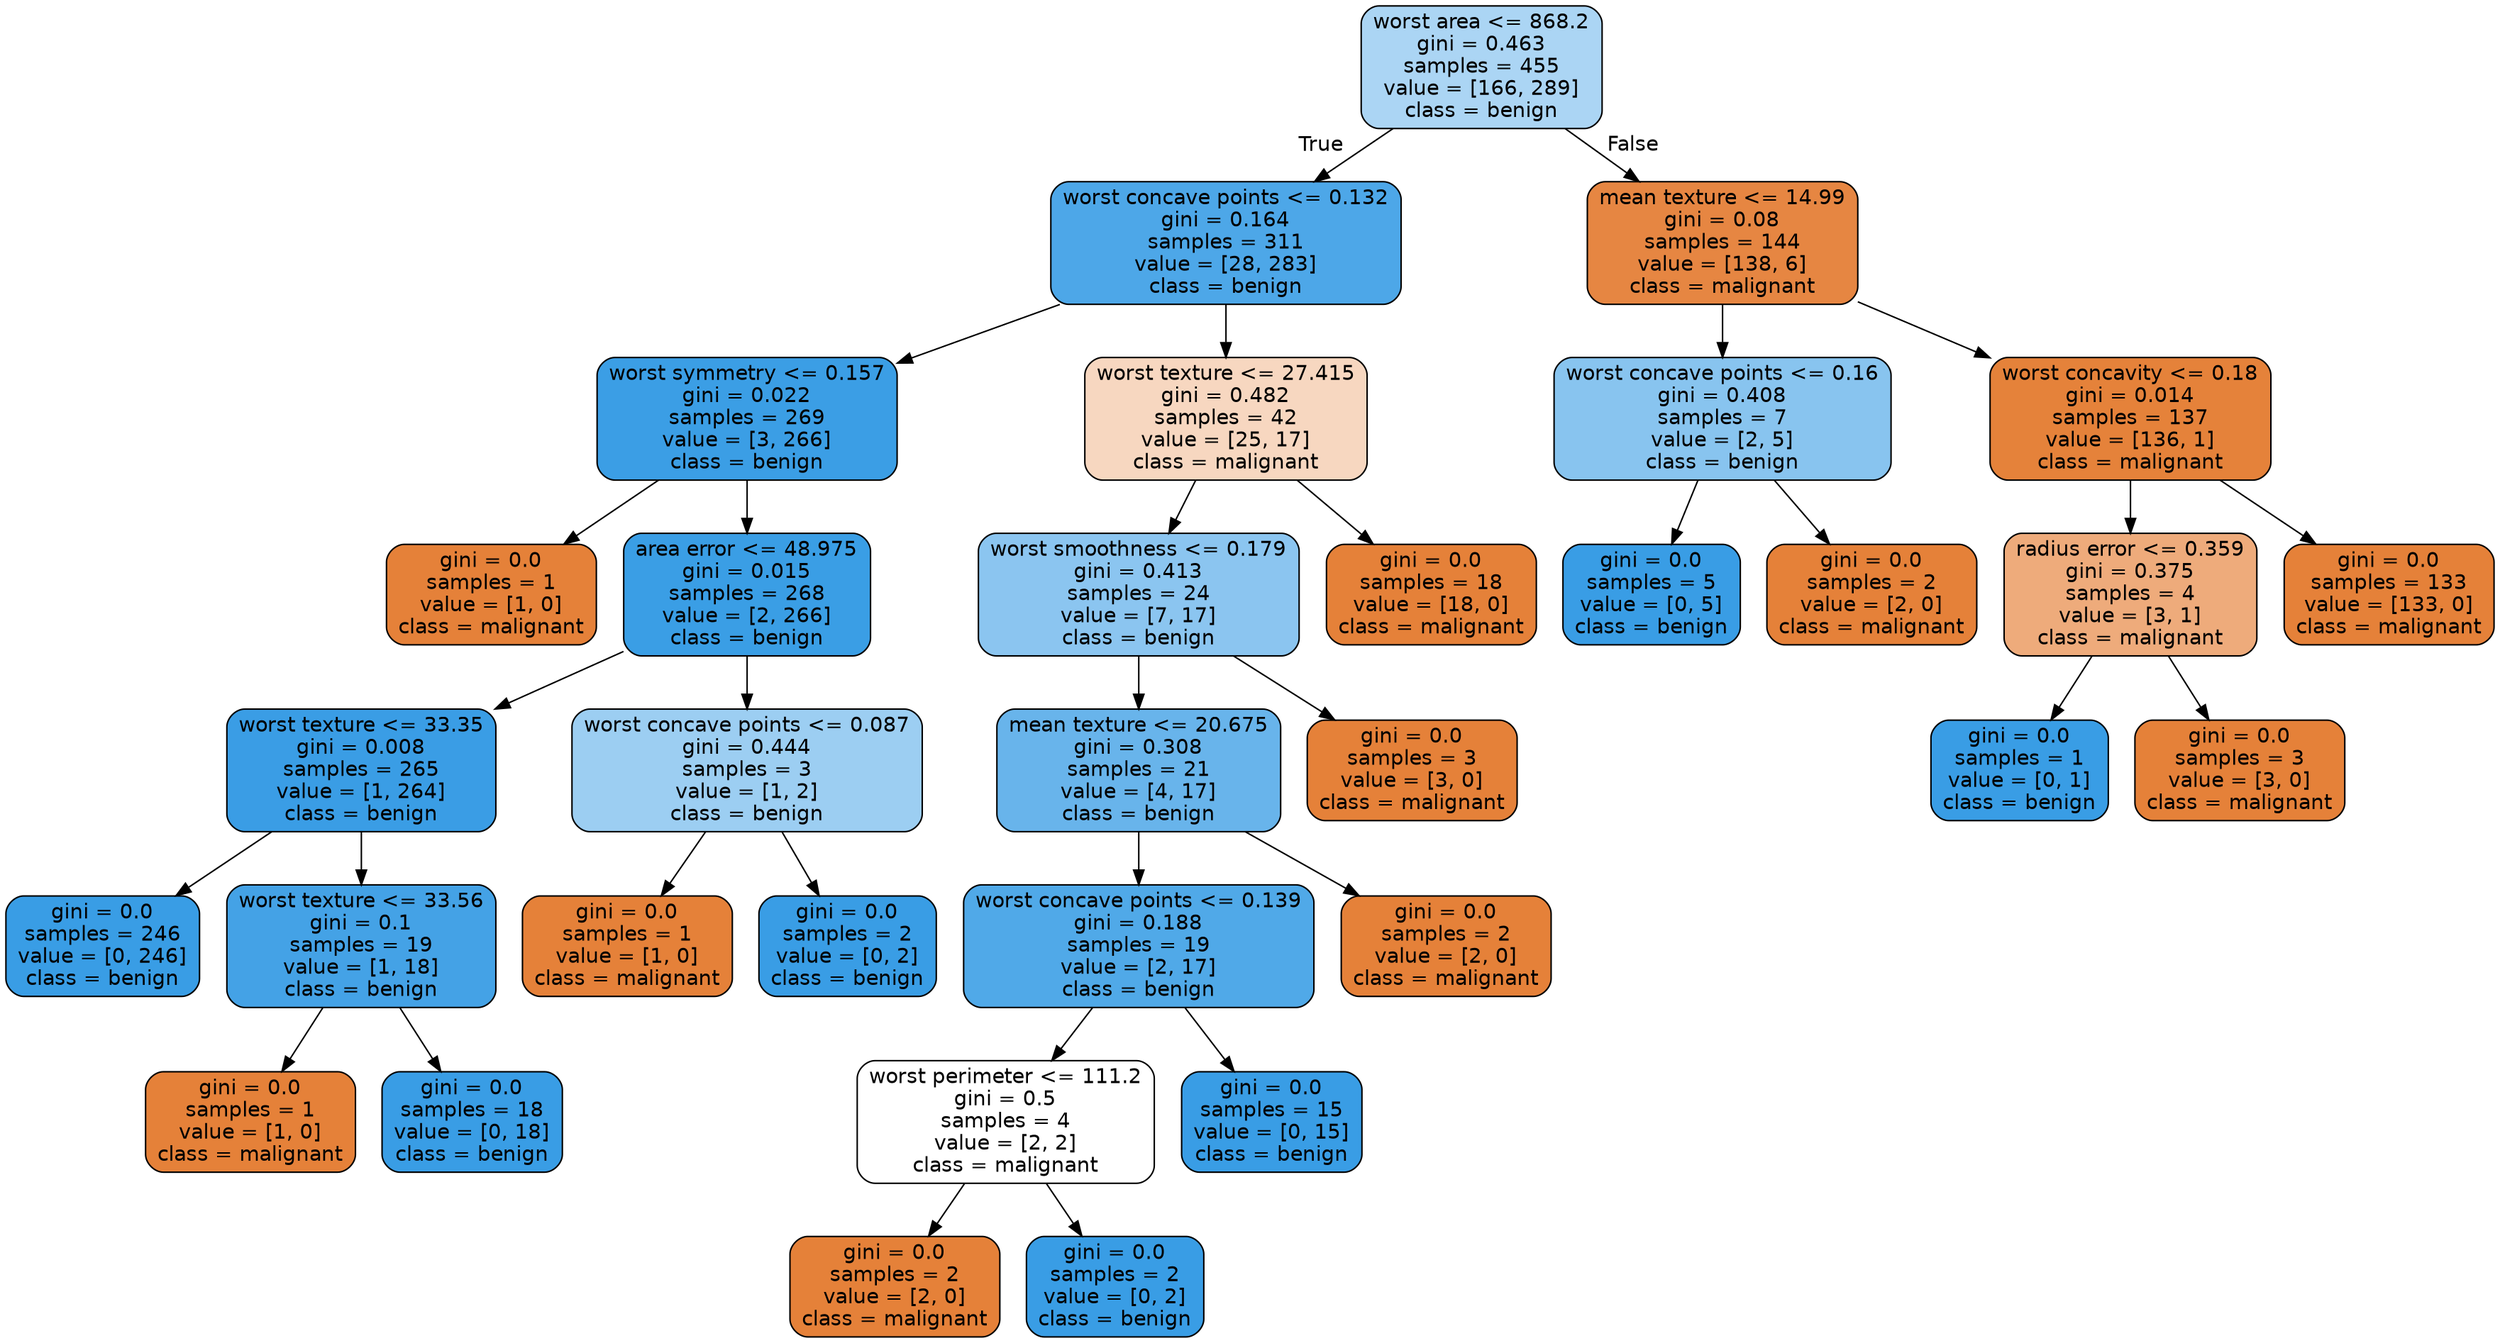 digraph Tree {
node [shape=box, style="filled, rounded", color="black", fontname=helvetica] ;
edge [fontname=helvetica] ;
0 [label="worst area <= 868.2\ngini = 0.463\nsamples = 455\nvalue = [166, 289]\nclass = benign", fillcolor="#abd5f4"] ;
1 [label="worst concave points <= 0.132\ngini = 0.164\nsamples = 311\nvalue = [28, 283]\nclass = benign", fillcolor="#4da7e8"] ;
0 -> 1 [labeldistance=2.5, labelangle=45, headlabel="True"] ;
2 [label="worst symmetry <= 0.157\ngini = 0.022\nsamples = 269\nvalue = [3, 266]\nclass = benign", fillcolor="#3b9ee5"] ;
1 -> 2 ;
3 [label="gini = 0.0\nsamples = 1\nvalue = [1, 0]\nclass = malignant", fillcolor="#e58139"] ;
2 -> 3 ;
4 [label="area error <= 48.975\ngini = 0.015\nsamples = 268\nvalue = [2, 266]\nclass = benign", fillcolor="#3a9ee5"] ;
2 -> 4 ;
5 [label="worst texture <= 33.35\ngini = 0.008\nsamples = 265\nvalue = [1, 264]\nclass = benign", fillcolor="#3a9de5"] ;
4 -> 5 ;
6 [label="gini = 0.0\nsamples = 246\nvalue = [0, 246]\nclass = benign", fillcolor="#399de5"] ;
5 -> 6 ;
7 [label="worst texture <= 33.56\ngini = 0.1\nsamples = 19\nvalue = [1, 18]\nclass = benign", fillcolor="#44a2e6"] ;
5 -> 7 ;
8 [label="gini = 0.0\nsamples = 1\nvalue = [1, 0]\nclass = malignant", fillcolor="#e58139"] ;
7 -> 8 ;
9 [label="gini = 0.0\nsamples = 18\nvalue = [0, 18]\nclass = benign", fillcolor="#399de5"] ;
7 -> 9 ;
10 [label="worst concave points <= 0.087\ngini = 0.444\nsamples = 3\nvalue = [1, 2]\nclass = benign", fillcolor="#9ccef2"] ;
4 -> 10 ;
11 [label="gini = 0.0\nsamples = 1\nvalue = [1, 0]\nclass = malignant", fillcolor="#e58139"] ;
10 -> 11 ;
12 [label="gini = 0.0\nsamples = 2\nvalue = [0, 2]\nclass = benign", fillcolor="#399de5"] ;
10 -> 12 ;
13 [label="worst texture <= 27.415\ngini = 0.482\nsamples = 42\nvalue = [25, 17]\nclass = malignant", fillcolor="#f7d7c0"] ;
1 -> 13 ;
14 [label="worst smoothness <= 0.179\ngini = 0.413\nsamples = 24\nvalue = [7, 17]\nclass = benign", fillcolor="#8bc5f0"] ;
13 -> 14 ;
15 [label="mean texture <= 20.675\ngini = 0.308\nsamples = 21\nvalue = [4, 17]\nclass = benign", fillcolor="#68b4eb"] ;
14 -> 15 ;
16 [label="worst concave points <= 0.139\ngini = 0.188\nsamples = 19\nvalue = [2, 17]\nclass = benign", fillcolor="#50a9e8"] ;
15 -> 16 ;
17 [label="worst perimeter <= 111.2\ngini = 0.5\nsamples = 4\nvalue = [2, 2]\nclass = malignant", fillcolor="#ffffff"] ;
16 -> 17 ;
18 [label="gini = 0.0\nsamples = 2\nvalue = [2, 0]\nclass = malignant", fillcolor="#e58139"] ;
17 -> 18 ;
19 [label="gini = 0.0\nsamples = 2\nvalue = [0, 2]\nclass = benign", fillcolor="#399de5"] ;
17 -> 19 ;
20 [label="gini = 0.0\nsamples = 15\nvalue = [0, 15]\nclass = benign", fillcolor="#399de5"] ;
16 -> 20 ;
21 [label="gini = 0.0\nsamples = 2\nvalue = [2, 0]\nclass = malignant", fillcolor="#e58139"] ;
15 -> 21 ;
22 [label="gini = 0.0\nsamples = 3\nvalue = [3, 0]\nclass = malignant", fillcolor="#e58139"] ;
14 -> 22 ;
23 [label="gini = 0.0\nsamples = 18\nvalue = [18, 0]\nclass = malignant", fillcolor="#e58139"] ;
13 -> 23 ;
24 [label="mean texture <= 14.99\ngini = 0.08\nsamples = 144\nvalue = [138, 6]\nclass = malignant", fillcolor="#e68642"] ;
0 -> 24 [labeldistance=2.5, labelangle=-45, headlabel="False"] ;
25 [label="worst concave points <= 0.16\ngini = 0.408\nsamples = 7\nvalue = [2, 5]\nclass = benign", fillcolor="#88c4ef"] ;
24 -> 25 ;
26 [label="gini = 0.0\nsamples = 5\nvalue = [0, 5]\nclass = benign", fillcolor="#399de5"] ;
25 -> 26 ;
27 [label="gini = 0.0\nsamples = 2\nvalue = [2, 0]\nclass = malignant", fillcolor="#e58139"] ;
25 -> 27 ;
28 [label="worst concavity <= 0.18\ngini = 0.014\nsamples = 137\nvalue = [136, 1]\nclass = malignant", fillcolor="#e5823a"] ;
24 -> 28 ;
29 [label="radius error <= 0.359\ngini = 0.375\nsamples = 4\nvalue = [3, 1]\nclass = malignant", fillcolor="#eeab7b"] ;
28 -> 29 ;
30 [label="gini = 0.0\nsamples = 1\nvalue = [0, 1]\nclass = benign", fillcolor="#399de5"] ;
29 -> 30 ;
31 [label="gini = 0.0\nsamples = 3\nvalue = [3, 0]\nclass = malignant", fillcolor="#e58139"] ;
29 -> 31 ;
32 [label="gini = 0.0\nsamples = 133\nvalue = [133, 0]\nclass = malignant", fillcolor="#e58139"] ;
28 -> 32 ;
}